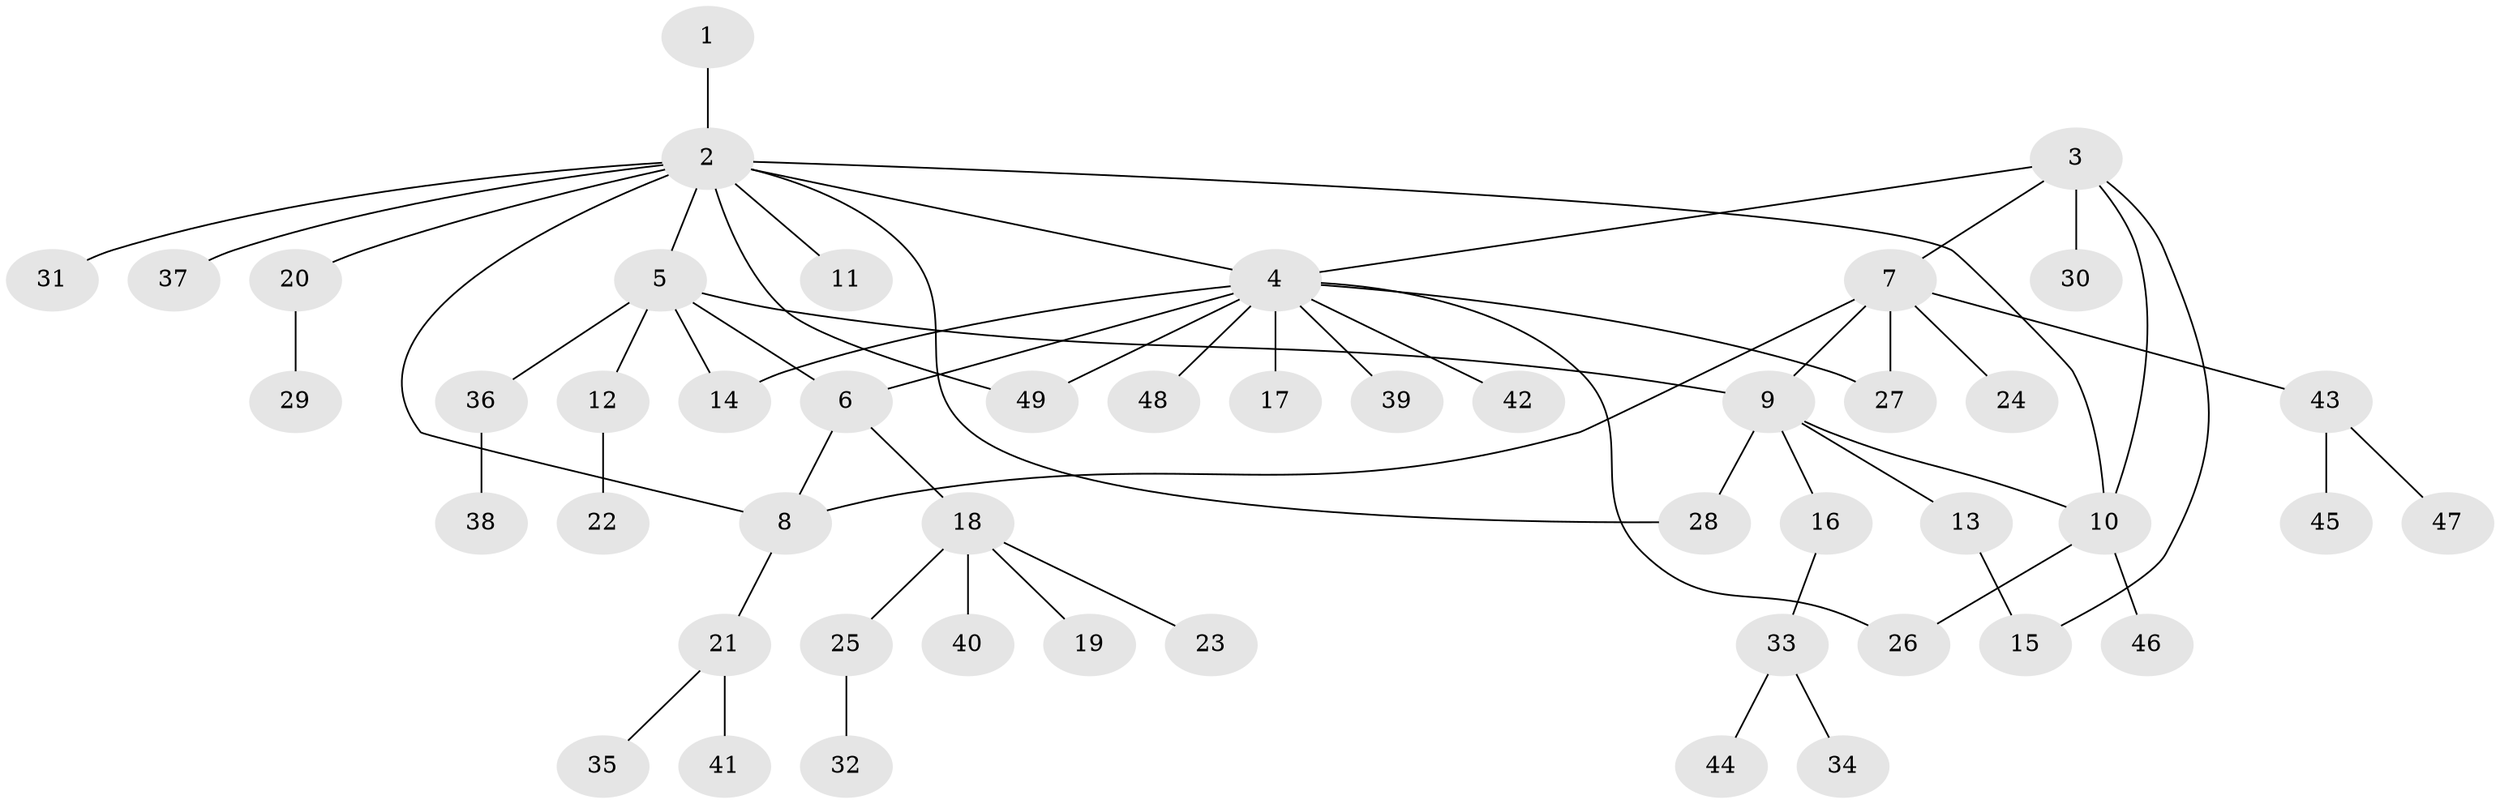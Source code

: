 // coarse degree distribution, {1: 0.5428571428571428, 10: 0.02857142857142857, 7: 0.02857142857142857, 11: 0.02857142857142857, 6: 0.05714285714285714, 9: 0.02857142857142857, 2: 0.2571428571428571, 4: 0.02857142857142857}
// Generated by graph-tools (version 1.1) at 2025/52/02/27/25 19:52:18]
// undirected, 49 vertices, 60 edges
graph export_dot {
graph [start="1"]
  node [color=gray90,style=filled];
  1;
  2;
  3;
  4;
  5;
  6;
  7;
  8;
  9;
  10;
  11;
  12;
  13;
  14;
  15;
  16;
  17;
  18;
  19;
  20;
  21;
  22;
  23;
  24;
  25;
  26;
  27;
  28;
  29;
  30;
  31;
  32;
  33;
  34;
  35;
  36;
  37;
  38;
  39;
  40;
  41;
  42;
  43;
  44;
  45;
  46;
  47;
  48;
  49;
  1 -- 2;
  2 -- 4;
  2 -- 5;
  2 -- 8;
  2 -- 10;
  2 -- 11;
  2 -- 20;
  2 -- 28;
  2 -- 31;
  2 -- 37;
  2 -- 49;
  3 -- 4;
  3 -- 7;
  3 -- 10;
  3 -- 15;
  3 -- 30;
  4 -- 6;
  4 -- 14;
  4 -- 17;
  4 -- 26;
  4 -- 27;
  4 -- 39;
  4 -- 42;
  4 -- 48;
  4 -- 49;
  5 -- 6;
  5 -- 9;
  5 -- 12;
  5 -- 14;
  5 -- 36;
  6 -- 8;
  6 -- 18;
  7 -- 8;
  7 -- 9;
  7 -- 24;
  7 -- 27;
  7 -- 43;
  8 -- 21;
  9 -- 10;
  9 -- 13;
  9 -- 16;
  9 -- 28;
  10 -- 26;
  10 -- 46;
  12 -- 22;
  13 -- 15;
  16 -- 33;
  18 -- 19;
  18 -- 23;
  18 -- 25;
  18 -- 40;
  20 -- 29;
  21 -- 35;
  21 -- 41;
  25 -- 32;
  33 -- 34;
  33 -- 44;
  36 -- 38;
  43 -- 45;
  43 -- 47;
}
